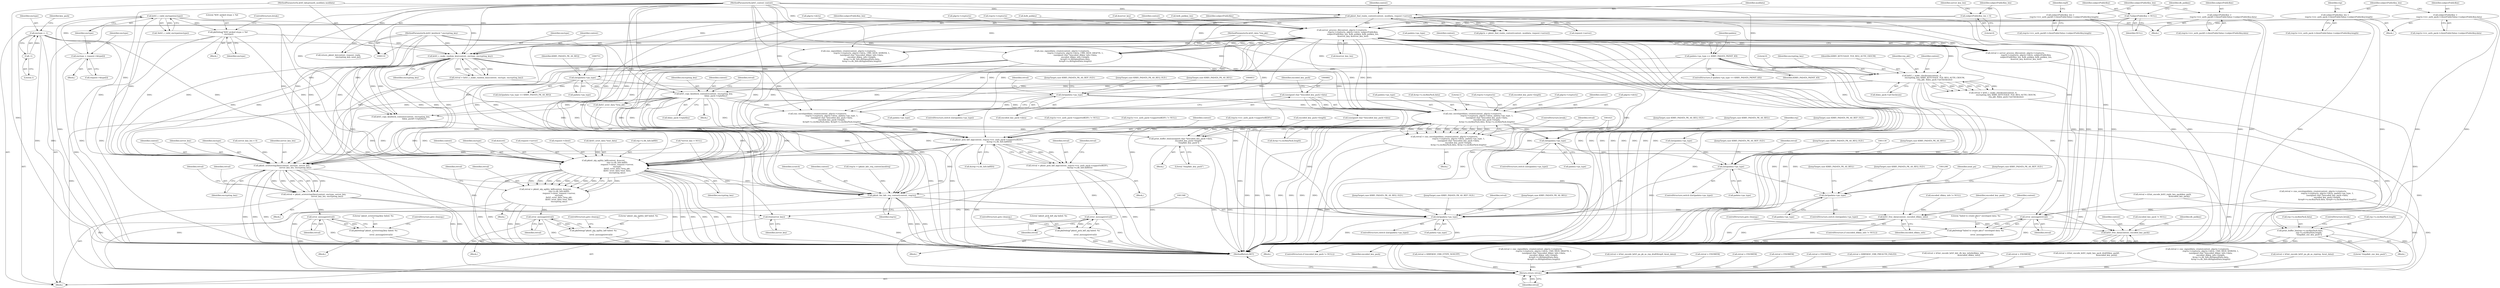 digraph "0_krb5_db64ca25d661a47b996b4e2645998b5d7f0eb52c@API" {
"1000866" [label="(Call,cms_envelopeddata_create(context, plgctx->cryptoctx,\n                                              reqctx->cryptoctx, plgctx->idctx, padata->pa_type, 1,\n                                              (unsigned char *)encoded_key_pack->data,\n                                              encoded_key_pack->length,\n                                              &rep->u.encKeyPack.data, &rep->u.encKeyPack.length))"];
"1000698" [label="(Call,krb5_c_make_random_key(context, enctype, encrypting_key))"];
"1000250" [label="(Call,pkinit_find_realm_context(context, moddata, request->server))"];
"1000111" [label="(MethodParameterIn,krb5_context context)"];
"1000120" [label="(MethodParameterIn,krb5_kdcpreauth_moddata moddata)"];
"1000489" [label="(Call,server_process_dh(context, plgctx->cryptoctx,\n                                   reqctx->cryptoctx, plgctx->idctx, subjectPublicKey,\n                                   subjectPublicKey_len, &dh_pubkey, &dh_pubkey_len,\n                                   &server_key, &server_key_len))"];
"1000441" [label="(Call,subjectPublicKey =\n            reqctx->rcv_auth_pack9->clientPublicValue->subjectPublicKey.data)"];
"1000143" [label="(Call,*subjectPublicKey = NULL)"];
"1000398" [label="(Call,subjectPublicKey =\n            reqctx->rcv_auth_pack->clientPublicValue->subjectPublicKey.data)"];
"1000155" [label="(Call,subjectPublicKey_len = 0)"];
"1000409" [label="(Call,subjectPublicKey_len =\n            reqctx->rcv_auth_pack->clientPublicValue->subjectPublicKey.length)"];
"1000452" [label="(Call,subjectPublicKey_len =\n            reqctx->rcv_auth_pack9->clientPublicValue->subjectPublicKey.length)"];
"1000185" [label="(Call,enctype = -1)"];
"1000187" [label="(Call,-1)"];
"1000312" [label="(Call,krb5_c_valid_enctype(enctype))"];
"1000303" [label="(Call,enctype = request->ktype[i])"];
"1000317" [label="(Call,pkiDebug(\"KDC picked etype = %d\n\", enctype))"];
"1000116" [label="(MethodParameterIn,krb5_keyblock * encrypting_key)"];
"1000832" [label="(Call,krb5_copy_keyblock_contents(context, encrypting_key,\n                                        &key_pack->replyKey))"];
"1000774" [label="(Call,krb5_c_make_checksum(context, 0,\n                                          encrypting_key, KRB5_KEYUSAGE_TGS_REQ_AUTH_CKSUM,\n                                          req_pkt, &key_pack->asChecksum))"];
"1000113" [label="(MethodParameterIn,krb5_data *req_pkt)"];
"1000852" [label="(Call,(int)padata->pa_type)"];
"1000752" [label="(Call,(int)padata->pa_type)"];
"1000212" [label="(Call,padata->pa_type == KRB5_PADATA_PKINIT_KX)"];
"1000881" [label="(Call,(unsigned char *)encoded_key_pack->data)"];
"1000864" [label="(Call,retval = cms_envelopeddata_create(context, plgctx->cryptoctx,\n                                              reqctx->cryptoctx, plgctx->idctx, padata->pa_type, 1,\n                                              (unsigned char *)encoded_key_pack->data,\n                                              encoded_key_pack->length,\n                                              &rep->u.encKeyPack.data, &rep->u.encKeyPack.length))"];
"1001006" [label="(Call,error_message(retval))"];
"1001004" [label="(Call,pkiDebug(\"failed to create pkcs7 enveloped data: %s\n\",\n                     error_message(retval)))"];
"1001407" [label="(Return,return retval;)"];
"1001009" [label="(Call,print_buffer_bin((unsigned char *)encoded_key_pack->data,\n                         encoded_key_pack->length,\n                         \"/tmp/kdc_key_pack\"))"];
"1001020" [label="(Call,(int)padata->pa_type)"];
"1001129" [label="(Call,(int)padata->pa_type)"];
"1001297" [label="(Call,(int)padata->pa_type)"];
"1001367" [label="(Call,(int)padata->pa_type)"];
"1001027" [label="(Call,print_buffer_bin(rep->u.encKeyPack.data,\n                             rep->u.encKeyPack.length,\n                             \"/tmp/kdc_enc_key_pack\"))"];
"1001105" [label="(Call,pkinit_pick_kdf_alg(context, reqctx->rcv_auth_pack->supportedKDFs,\n                                         &(rep->u.dh_Info.kdfID)))"];
"1001103" [label="(Call,retval = pkinit_pick_kdf_alg(context, reqctx->rcv_auth_pack->supportedKDFs,\n                                         &(rep->u.dh_Info.kdfID)))"];
"1001125" [label="(Call,error_message(retval))"];
"1001123" [label="(Call,pkiDebug(\"pkinit_pick_kdf_alg failed: %s\n\",\n                         error_message(retval)))"];
"1001214" [label="(Call,pkinit_alg_agility_kdf(context, &secret,\n                                            rep->u.dh_Info.kdfID,\n                                            request->client, request->server,\n                                            enctype,\n                                            (krb5_octet_data *)req_pkt,\n                                            (krb5_octet_data *)out_data,\n                                            encrypting_key))"];
"1001212" [label="(Call,retval = pkinit_alg_agility_kdf(context, &secret,\n                                            rep->u.dh_Info.kdfID,\n                                            request->client, request->server,\n                                            enctype,\n                                            (krb5_octet_data *)req_pkt,\n                                            (krb5_octet_data *)out_data,\n                                            encrypting_key))"];
"1001244" [label="(Call,error_message(retval))"];
"1001242" [label="(Call,pkiDebug(\"pkinit_alg_agility_kdf failed: %s\n\",\n                         error_message(retval)))"];
"1001339" [label="(Call,pkinit_fini_kdc_req_context(context, reqctx))"];
"1001352" [label="(Call,krb5_free_data(context, encoded_dhkey_info))"];
"1001359" [label="(Call,krb5_free_data(context, encoded_key_pack))"];
"1001251" [label="(Call,pkinit_octetstring2key(context, enctype, server_key,\n                                            server_key_len, encrypting_key))"];
"1001249" [label="(Call,retval = pkinit_octetstring2key(context, enctype, server_key,\n                                            server_key_len, encrypting_key))"];
"1001262" [label="(Call,error_message(retval))"];
"1001260" [label="(Call,pkiDebug(\"pkinit_octetstring2key failed: %s\n\",\n                         error_message(retval)))"];
"1001364" [label="(Call,free(server_key))"];
"1001252" [label="(Identifier,context)"];
"1001002" [label="(Identifier,retval)"];
"1000148" [label="(Identifier,dh_pubkey)"];
"1001323" [label="(Identifier,send_pa)"];
"1000316" [label="(Block,)"];
"1001259" [label="(Block,)"];
"1000185" [label="(Call,enctype = -1)"];
"1000440" [label="(Block,)"];
"1001312" [label="(JumpTarget,case KRB5_PADATA_PK_AS_REP_OLD:)"];
"1000701" [label="(Identifier,encrypting_key)"];
"1000835" [label="(Call,&key_pack->replyKey)"];
"1000834" [label="(Identifier,encrypting_key)"];
"1001303" [label="(JumpTarget,case KRB5_PADATA_PK_AS_REQ:)"];
"1001408" [label="(Identifier,retval)"];
"1001339" [label="(Call,pkinit_fini_kdc_req_context(context, reqctx))"];
"1000155" [label="(Call,subjectPublicKey_len = 0)"];
"1000465" [label="(Identifier,rep9)"];
"1000320" [label="(ControlStructure,break;)"];
"1001215" [label="(Identifier,context)"];
"1001348" [label="(ControlStructure,if (encoded_dhkey_info != NULL))"];
"1000328" [label="(Call,retval = KRB5KDC_ERR_ETYPE_NOSUPP)"];
"1000422" [label="(Identifier,rep)"];
"1000397" [label="(Block,)"];
"1000779" [label="(Identifier,req_pkt)"];
"1000905" [label="(ControlStructure,break;)"];
"1001026" [label="(JumpTarget,case KRB5_PADATA_PK_AS_REQ:)"];
"1000497" [label="(Call,plgctx->idctx)"];
"1001231" [label="(Identifier,enctype)"];
"1001344" [label="(Identifier,scratch)"];
"1000317" [label="(Call,pkiDebug(\"KDC picked etype = %d\n\", enctype))"];
"1000219" [label="(Call,return_pkinit_kx(context, request, reply,\n                                encrypting_key, send_pa))"];
"1000877" [label="(Call,padata->pa_type)"];
"1001238" [label="(Identifier,encrypting_key)"];
"1000186" [label="(Identifier,enctype)"];
"1000646" [label="(Call,retval = cms_signeddata_create(context, plgctx->cryptoctx,\n                                           reqctx->cryptoctx, plgctx->idctx, CMS_SIGN_DRAFT9, 1,\n                                           (unsigned char *)encoded_dhkey_info->data,\n                                           encoded_dhkey_info->length,\n                                           &rep9->u.dhSignedData.data,\n                                           &rep9->u.dhSignedData.length))"];
"1000410" [label="(Identifier,subjectPublicKey_len)"];
"1001067" [label="(Identifier,rep)"];
"1000305" [label="(Call,request->ktype[i])"];
"1001246" [label="(ControlStructure,goto cleanup;)"];
"1001216" [label="(Call,&secret)"];
"1000248" [label="(Call,plgctx = pkinit_find_realm_context(context, moddata, request->server))"];
"1001145" [label="(Call,retval = k5int_encode_krb5_pa_pk_as_rep_draft9(rep9, &out_data))"];
"1001243" [label="(Literal,\"pkinit_alg_agility_kdf failed: %s\n\")"];
"1001007" [label="(Identifier,retval)"];
"1001127" [label="(ControlStructure,goto cleanup;)"];
"1000883" [label="(Call,encoded_key_pack->data)"];
"1001254" [label="(Identifier,server_key)"];
"1000852" [label="(Call,(int)padata->pa_type)"];
"1001355" [label="(ControlStructure,if (encoded_key_pack != NULL))"];
"1000191" [label="(Identifier,key_pack)"];
"1001044" [label="(JumpTarget,case KRB5_PADATA_PK_AS_REP_OLD:)"];
"1001363" [label="(Identifier,dh_pubkey)"];
"1001042" [label="(Literal,\"/tmp/kdc_enc_key_pack\")"];
"1000157" [label="(Literal,0)"];
"1000251" [label="(Identifier,context)"];
"1001103" [label="(Call,retval = pkinit_pick_kdf_alg(context, reqctx->rcv_auth_pack->supportedKDFs,\n                                         &(rep->u.dh_Info.kdfID)))"];
"1001385" [label="(JumpTarget,case KRB5_PADATA_PK_AS_REQ_OLD:)"];
"1000865" [label="(Identifier,retval)"];
"1000368" [label="(Call,retval = ENOMEM)"];
"1001080" [label="(Call,reqctx->rcv_auth_pack->supportedKDFs != NULL)"];
"1001384" [label="(JumpTarget,case KRB5_PADATA_PK_AS_REP_OLD:)"];
"1000751" [label="(Call,(int)padata->pa_type == KRB5_PADATA_PK_AS_REQ)"];
"1001028" [label="(Call,rep->u.encKeyPack.data)"];
"1000501" [label="(Identifier,subjectPublicKey_len)"];
"1000832" [label="(Call,krb5_copy_keyblock_contents(context, encrypting_key,\n                                        &key_pack->replyKey))"];
"1000253" [label="(Call,request->server)"];
"1000441" [label="(Call,subjectPublicKey =\n            reqctx->rcv_auth_pack9->clientPublicValue->subjectPublicKey.data)"];
"1000920" [label="(Call,retval = ENOMEM)"];
"1001263" [label="(Identifier,retval)"];
"1000491" [label="(Call,plgctx->cryptoctx)"];
"1000211" [label="(ControlStructure,if (padata->pa_type == KRB5_PADATA_PKINIT_KX))"];
"1000113" [label="(MethodParameterIn,krb5_data *req_pkt)"];
"1000120" [label="(MethodParameterIn,krb5_kdcpreauth_moddata moddata)"];
"1001020" [label="(Call,(int)padata->pa_type)"];
"1001407" [label="(Return,return retval;)"];
"1001251" [label="(Call,pkinit_octetstring2key(context, enctype, server_key,\n                                            server_key_len, encrypting_key))"];
"1000768" [label="(Call,retval = ENOMEM)"];
"1001352" [label="(Call,krb5_free_data(context, encoded_dhkey_info))"];
"1001015" [label="(Call,encoded_key_pack->length)"];
"1001143" [label="(JumpTarget,case KRB5_PADATA_PK_AS_REP_OLD:)"];
"1000775" [label="(Identifier,context)"];
"1001340" [label="(Identifier,context)"];
"1001359" [label="(Call,krb5_free_data(context, encoded_key_pack))"];
"1000906" [label="(JumpTarget,case KRB5_PADATA_PK_AS_REP_OLD:)"];
"1000699" [label="(Identifier,context)"];
"1000187" [label="(Call,-1)"];
"1001104" [label="(Identifier,retval)"];
"1000754" [label="(Call,padata->pa_type)"];
"1001364" [label="(Call,free(server_key))"];
"1001299" [label="(Call,padata->pa_type)"];
"1000267" [label="(Call,reqctx = (pkinit_kdc_req_context)modreq)"];
"1000348" [label="(Call,retval = ENOMEM)"];
"1001018" [label="(Literal,\"/tmp/kdc_key_pack\")"];
"1001153" [label="(Identifier,retval)"];
"1001261" [label="(Literal,\"pkinit_octetstring2key failed: %s\n\")"];
"1000776" [label="(Literal,0)"];
"1001022" [label="(Call,padata->pa_type)"];
"1001262" [label="(Call,error_message(retval))"];
"1000494" [label="(Call,reqctx->cryptoctx)"];
"1000250" [label="(Call,pkinit_find_realm_context(context, moddata, request->server))"];
"1000854" [label="(Call,padata->pa_type)"];
"1000160" [label="(Identifier,server_key_len)"];
"1000889" [label="(Call,&rep->u.encKeyPack.data)"];
"1000700" [label="(Identifier,enctype)"];
"1001122" [label="(Block,)"];
"1001124" [label="(Literal,\"pkinit_pick_kdf_alg failed: %s\n\")"];
"1001228" [label="(Call,request->server)"];
"1000881" [label="(Call,(unsigned char *)encoded_key_pack->data)"];
"1000880" [label="(Literal,1)"];
"1000696" [label="(Call,retval = krb5_c_make_random_key(context, enctype, encrypting_key))"];
"1001264" [label="(ControlStructure,goto cleanup;)"];
"1000871" [label="(Call,reqctx->cryptoctx)"];
"1000400" [label="(Call,reqctx->rcv_auth_pack->clientPublicValue->subjectPublicKey.data)"];
"1000774" [label="(Call,krb5_c_make_checksum(context, 0,\n                                          encrypting_key, KRB5_KEYUSAGE_TGS_REQ_AUTH_CKSUM,\n                                          req_pkt, &key_pack->asChecksum))"];
"1000780" [label="(Call,&key_pack->asChecksum)"];
"1000886" [label="(Call,encoded_key_pack->length)"];
"1001341" [label="(Identifier,reqctx)"];
"1000502" [label="(Call,&dh_pubkey)"];
"1000188" [label="(Literal,1)"];
"1000961" [label="(Call,cms_envelopeddata_create(context, plgctx->cryptoctx,\n                                              reqctx->cryptoctx, plgctx->idctx, padata->pa_type, 1,\n                                              (unsigned char *)encoded_key_pack->data,\n                                              encoded_key_pack->length,\n                                              &rep9->u.encKeyPack.data, &rep9->u.encKeyPack.length))"];
"1001043" [label="(ControlStructure,break;)"];
"1000857" [label="(Block,)"];
"1000693" [label="(Block,)"];
"1000379" [label="(Call,retval = KRB5KDC_ERR_PREAUTH_FAILED)"];
"1001248" [label="(Block,)"];
"1001010" [label="(Call,(unsigned char *)encoded_key_pack->data)"];
"1000907" [label="(JumpTarget,case KRB5_PADATA_PK_AS_REQ_OLD:)"];
"1001296" [label="(ControlStructure,switch ((int)padata->pa_type))"];
"1000443" [label="(Call,reqctx->rcv_auth_pack9->clientPublicValue->subjectPublicKey.data)"];
"1001008" [label="(ControlStructure,goto cleanup;)"];
"1001128" [label="(ControlStructure,switch ((int)padata->pa_type))"];
"1001019" [label="(ControlStructure,switch ((int)padata->pa_type))"];
"1000122" [label="(Block,)"];
"1000506" [label="(Call,&server_key)"];
"1000508" [label="(Call,&server_key_len)"];
"1001027" [label="(Call,print_buffer_bin(rep->u.encKeyPack.data,\n                             rep->u.encKeyPack.length,\n                             \"/tmp/kdc_enc_key_pack\"))"];
"1001095" [label="(Call,reqctx->rcv_auth_pack->supportedKDFs != NULL)"];
"1001253" [label="(Identifier,enctype)"];
"1001102" [label="(Block,)"];
"1001256" [label="(Identifier,encrypting_key)"];
"1001126" [label="(Identifier,retval)"];
"1001225" [label="(Call,request->client)"];
"1000159" [label="(Call,server_key_len = 0)"];
"1001135" [label="(JumpTarget,case KRB5_PADATA_PK_AS_REQ:)"];
"1000252" [label="(Identifier,moddata)"];
"1000145" [label="(Identifier,NULL)"];
"1000868" [label="(Call,plgctx->cryptoctx)"];
"1000411" [label="(Call,reqctx->rcv_auth_pack->clientPublicValue->subjectPublicKey.length)"];
"1000454" [label="(Call,reqctx->rcv_auth_pack9->clientPublicValue->subjectPublicKey.length)"];
"1000563" [label="(Call,retval = k5int_encode_krb5_kdc_dh_key_info(&dhkey_info,\n                                                   &encoded_dhkey_info))"];
"1001123" [label="(Call,pkiDebug(\"pkinit_pick_kdf_alg failed: %s\n\",\n                         error_message(retval)))"];
"1001277" [label="(Call,retval = ENOMEM)"];
"1001212" [label="(Call,retval = pkinit_alg_agility_kdf(context, &secret,\n                                            rep->u.dh_Info.kdfID,\n                                            request->client, request->server,\n                                            enctype,\n                                            (krb5_octet_data *)req_pkt,\n                                            (krb5_octet_data *)out_data,\n                                            encrypting_key))"];
"1001354" [label="(Identifier,encoded_dhkey_info)"];
"1001245" [label="(Identifier,retval)"];
"1001366" [label="(ControlStructure,switch ((int)padata->pa_type))"];
"1001250" [label="(Identifier,retval)"];
"1001106" [label="(Identifier,context)"];
"1000116" [label="(MethodParameterIn,krb5_keyblock * encrypting_key)"];
"1000864" [label="(Call,retval = cms_envelopeddata_create(context, plgctx->cryptoctx,\n                                              reqctx->cryptoctx, plgctx->idctx, padata->pa_type, 1,\n                                              (unsigned char *)encoded_key_pack->data,\n                                              encoded_key_pack->length,\n                                              &rep->u.encKeyPack.data, &rep->u.encKeyPack.length))"];
"1001112" [label="(Call,&(rep->u.dh_Info.kdfID))"];
"1000752" [label="(Call,(int)padata->pa_type)"];
"1001260" [label="(Call,pkiDebug(\"pkinit_octetstring2key failed: %s\n\",\n                         error_message(retval)))"];
"1000777" [label="(Identifier,encrypting_key)"];
"1001201" [label="(Block,)"];
"1001235" [label="(Call,(krb5_octet_data *)out_data)"];
"1000319" [label="(Identifier,enctype)"];
"1001006" [label="(Call,error_message(retval))"];
"1001311" [label="(JumpTarget,case KRB5_PADATA_PK_AS_REQ_OLD:)"];
"1001241" [label="(Block,)"];
"1001025" [label="(Block,)"];
"1001365" [label="(Identifier,server_key)"];
"1001404" [label="(Identifier,retval)"];
"1001249" [label="(Call,retval = pkinit_octetstring2key(context, enctype, server_key,\n                                            server_key_len, encrypting_key))"];
"1000490" [label="(Identifier,context)"];
"1000833" [label="(Identifier,context)"];
"1001242" [label="(Call,pkiDebug(\"pkinit_alg_agility_kdf failed: %s\n\",\n                         error_message(retval)))"];
"1001131" [label="(Call,padata->pa_type)"];
"1000312" [label="(Call,krb5_c_valid_enctype(enctype))"];
"1000220" [label="(Identifier,context)"];
"1001003" [label="(Block,)"];
"1000399" [label="(Identifier,subjectPublicKey)"];
"1001005" [label="(Literal,\"failed to create pkcs7 enveloped data: %s\n\")"];
"1000942" [label="(Call,retval = k5int_encode_krb5_reply_key_pack_draft9(key_pack9,\n                                                                 &encoded_key_pack))"];
"1001004" [label="(Call,pkiDebug(\"failed to create pkcs7 enveloped data: %s\n\",\n                     error_message(retval)))"];
"1000866" [label="(Call,cms_envelopeddata_create(context, plgctx->cryptoctx,\n                                              reqctx->cryptoctx, plgctx->idctx, padata->pa_type, 1,\n                                              (unsigned char *)encoded_key_pack->data,\n                                              encoded_key_pack->length,\n                                              &rep->u.encKeyPack.data, &rep->u.encKeyPack.length))"];
"1001045" [label="(JumpTarget,case KRB5_PADATA_PK_AS_REQ_OLD:)"];
"1000587" [label="(Call,(int)padata->pa_type)"];
"1000698" [label="(Call,krb5_c_make_random_key(context, enctype, encrypting_key))"];
"1001214" [label="(Call,pkinit_alg_agility_kdf(context, &secret,\n                                            rep->u.dh_Info.kdfID,\n                                            request->client, request->server,\n                                            enctype,\n                                            (krb5_octet_data *)req_pkt,\n                                            (krb5_octet_data *)out_data,\n                                            encrypting_key))"];
"1000772" [label="(Call,retval = krb5_c_make_checksum(context, 0,\n                                          encrypting_key, KRB5_KEYUSAGE_TGS_REQ_AUTH_CKSUM,\n                                          req_pkt, &key_pack->asChecksum))"];
"1000318" [label="(Literal,\"KDC picked etype = %d\n\")"];
"1000229" [label="(Identifier,padata)"];
"1001009" [label="(Call,print_buffer_bin((unsigned char *)encoded_key_pack->data,\n                         encoded_key_pack->length,\n                         \"/tmp/kdc_key_pack\"))"];
"1000489" [label="(Call,server_process_dh(context, plgctx->cryptoctx,\n                                   reqctx->cryptoctx, plgctx->idctx, subjectPublicKey,\n                                   subjectPublicKey_len, &dh_pubkey, &dh_pubkey_len,\n                                   &server_key, &server_key_len))"];
"1001125" [label="(Call,error_message(retval))"];
"1000867" [label="(Identifier,context)"];
"1001232" [label="(Call,(krb5_octet_data *)req_pkt)"];
"1000504" [label="(Call,&dh_pubkey_len)"];
"1001105" [label="(Call,pkinit_pick_kdf_alg(context, reqctx->rcv_auth_pack->supportedKDFs,\n                                         &(rep->u.dh_Info.kdfID)))"];
"1000302" [label="(Block,)"];
"1000216" [label="(Identifier,KRB5_PADATA_PKINIT_KX)"];
"1001213" [label="(Identifier,retval)"];
"1001258" [label="(Identifier,retval)"];
"1000409" [label="(Call,subjectPublicKey_len =\n            reqctx->rcv_auth_pack->clientPublicValue->subjectPublicKey.length)"];
"1000874" [label="(Call,plgctx->idctx)"];
"1000398" [label="(Call,subjectPublicKey =\n            reqctx->rcv_auth_pack->clientPublicValue->subjectPublicKey.data)"];
"1000453" [label="(Identifier,subjectPublicKey_len)"];
"1000311" [label="(Call,!krb5_c_valid_enctype(enctype))"];
"1000858" [label="(JumpTarget,case KRB5_PADATA_PK_AS_REQ:)"];
"1000778" [label="(Identifier,KRB5_KEYUSAGE_TGS_REQ_AUTH_CKSUM)"];
"1001244" [label="(Call,error_message(retval))"];
"1000757" [label="(Identifier,KRB5_PADATA_PK_AS_REQ)"];
"1001360" [label="(Identifier,context)"];
"1001367" [label="(Call,(int)padata->pa_type)"];
"1001035" [label="(Call,rep->u.encKeyPack.length)"];
"1001373" [label="(JumpTarget,case KRB5_PADATA_PK_AS_REQ:)"];
"1001121" [label="(Identifier,retval)"];
"1000213" [label="(Call,padata->pa_type)"];
"1000313" [label="(Identifier,enctype)"];
"1000851" [label="(ControlStructure,switch ((int)padata->pa_type))"];
"1001357" [label="(Identifier,encoded_key_pack)"];
"1000151" [label="(Call,*server_key = NULL)"];
"1000594" [label="(Call,retval = cms_signeddata_create(context, plgctx->cryptoctx,\n                                           reqctx->cryptoctx, plgctx->idctx, CMS_SIGN_SERVER, 1,\n                                           (unsigned char *)encoded_dhkey_info->data,\n                                           encoded_dhkey_info->length,\n                                           &rep->u.dh_Info.dhSignedData.data,\n                                           &rep->u.dh_Info.dhSignedData.length))"];
"1000442" [label="(Identifier,subjectPublicKey)"];
"1001356" [label="(Call,encoded_key_pack != NULL)"];
"1000144" [label="(Identifier,subjectPublicKey)"];
"1000143" [label="(Call,*subjectPublicKey = NULL)"];
"1000596" [label="(Call,cms_signeddata_create(context, plgctx->cryptoctx,\n                                           reqctx->cryptoctx, plgctx->idctx, CMS_SIGN_SERVER, 1,\n                                           (unsigned char *)encoded_dhkey_info->data,\n                                           encoded_dhkey_info->length,\n                                           &rep->u.dh_Info.dhSignedData.data,\n                                           &rep->u.dh_Info.dhSignedData.length))"];
"1001129" [label="(Call,(int)padata->pa_type)"];
"1000839" [label="(Call,retval = k5int_encode_krb5_reply_key_pack(key_pack,\n                                                      &encoded_key_pack))"];
"1001218" [label="(Call,rep->u.dh_Info.kdfID)"];
"1000212" [label="(Call,padata->pa_type == KRB5_PADATA_PKINIT_KX)"];
"1000487" [label="(Call,retval = server_process_dh(context, plgctx->cryptoctx,\n                                   reqctx->cryptoctx, plgctx->idctx, subjectPublicKey,\n                                   subjectPublicKey_len, &dh_pubkey, &dh_pubkey_len,\n                                   &server_key, &server_key_len))"];
"1000935" [label="(Call,krb5_copy_keyblock_contents(context, encrypting_key,\n                                            &key_pack9->replyKey))"];
"1000648" [label="(Call,cms_signeddata_create(context, plgctx->cryptoctx,\n                                           reqctx->cryptoctx, plgctx->idctx, CMS_SIGN_DRAFT9, 1,\n                                           (unsigned char *)encoded_dhkey_info->data,\n                                           encoded_dhkey_info->length,\n                                           &rep9->u.dhSignedData.data,\n                                           &rep9->u.dhSignedData.length))"];
"1000840" [label="(Identifier,retval)"];
"1001369" [label="(Call,padata->pa_type)"];
"1000887" [label="(Identifier,encoded_key_pack)"];
"1000156" [label="(Identifier,subjectPublicKey_len)"];
"1001353" [label="(Identifier,context)"];
"1000303" [label="(Call,enctype = request->ktype[i])"];
"1000304" [label="(Identifier,enctype)"];
"1000500" [label="(Identifier,subjectPublicKey)"];
"1001136" [label="(Call,retval = k5int_encode_krb5_pa_pk_as_rep(rep, &out_data))"];
"1001144" [label="(JumpTarget,case KRB5_PADATA_PK_AS_REQ_OLD:)"];
"1001240" [label="(Identifier,retval)"];
"1001349" [label="(Call,encoded_dhkey_info != NULL)"];
"1001361" [label="(Identifier,encoded_key_pack)"];
"1000759" [label="(Block,)"];
"1001297" [label="(Call,(int)padata->pa_type)"];
"1000959" [label="(Call,retval = cms_envelopeddata_create(context, plgctx->cryptoctx,\n                                              reqctx->cryptoctx, plgctx->idctx, padata->pa_type, 1,\n                                              (unsigned char *)encoded_key_pack->data,\n                                              encoded_key_pack->length,\n                                              &rep9->u.encKeyPack.data, &rep9->u.encKeyPack.length))"];
"1001255" [label="(Identifier,server_key_len)"];
"1000897" [label="(Call,&rep->u.encKeyPack.length)"];
"1000111" [label="(MethodParameterIn,krb5_context context)"];
"1001107" [label="(Call,reqctx->rcv_auth_pack->supportedKDFs)"];
"1000452" [label="(Call,subjectPublicKey_len =\n            reqctx->rcv_auth_pack9->clientPublicValue->subjectPublicKey.length)"];
"1001409" [label="(MethodReturn,RET)"];
"1000866" -> "1000864"  [label="AST: "];
"1000866" -> "1000897"  [label="CFG: "];
"1000867" -> "1000866"  [label="AST: "];
"1000868" -> "1000866"  [label="AST: "];
"1000871" -> "1000866"  [label="AST: "];
"1000874" -> "1000866"  [label="AST: "];
"1000877" -> "1000866"  [label="AST: "];
"1000880" -> "1000866"  [label="AST: "];
"1000881" -> "1000866"  [label="AST: "];
"1000886" -> "1000866"  [label="AST: "];
"1000889" -> "1000866"  [label="AST: "];
"1000897" -> "1000866"  [label="AST: "];
"1000864" -> "1000866"  [label="CFG: "];
"1000866" -> "1001409"  [label="DDG: "];
"1000866" -> "1001409"  [label="DDG: "];
"1000866" -> "1001409"  [label="DDG: "];
"1000866" -> "1001409"  [label="DDG: "];
"1000866" -> "1001409"  [label="DDG: "];
"1000866" -> "1001409"  [label="DDG: "];
"1000866" -> "1001409"  [label="DDG: "];
"1000866" -> "1000864"  [label="DDG: "];
"1000866" -> "1000864"  [label="DDG: "];
"1000866" -> "1000864"  [label="DDG: "];
"1000866" -> "1000864"  [label="DDG: "];
"1000866" -> "1000864"  [label="DDG: "];
"1000866" -> "1000864"  [label="DDG: "];
"1000866" -> "1000864"  [label="DDG: "];
"1000866" -> "1000864"  [label="DDG: "];
"1000866" -> "1000864"  [label="DDG: "];
"1000866" -> "1000864"  [label="DDG: "];
"1000698" -> "1000866"  [label="DDG: "];
"1000832" -> "1000866"  [label="DDG: "];
"1000111" -> "1000866"  [label="DDG: "];
"1000489" -> "1000866"  [label="DDG: "];
"1000489" -> "1000866"  [label="DDG: "];
"1000489" -> "1000866"  [label="DDG: "];
"1000852" -> "1000866"  [label="DDG: "];
"1000881" -> "1000866"  [label="DDG: "];
"1000866" -> "1001009"  [label="DDG: "];
"1000866" -> "1001020"  [label="DDG: "];
"1000866" -> "1001027"  [label="DDG: "];
"1000866" -> "1001027"  [label="DDG: "];
"1000866" -> "1001105"  [label="DDG: "];
"1000866" -> "1001214"  [label="DDG: "];
"1000866" -> "1001251"  [label="DDG: "];
"1000866" -> "1001339"  [label="DDG: "];
"1000866" -> "1001367"  [label="DDG: "];
"1000698" -> "1000696"  [label="AST: "];
"1000698" -> "1000701"  [label="CFG: "];
"1000699" -> "1000698"  [label="AST: "];
"1000700" -> "1000698"  [label="AST: "];
"1000701" -> "1000698"  [label="AST: "];
"1000696" -> "1000698"  [label="CFG: "];
"1000698" -> "1001409"  [label="DDG: "];
"1000698" -> "1001409"  [label="DDG: "];
"1000698" -> "1000696"  [label="DDG: "];
"1000698" -> "1000696"  [label="DDG: "];
"1000698" -> "1000696"  [label="DDG: "];
"1000250" -> "1000698"  [label="DDG: "];
"1000489" -> "1000698"  [label="DDG: "];
"1000111" -> "1000698"  [label="DDG: "];
"1000185" -> "1000698"  [label="DDG: "];
"1000312" -> "1000698"  [label="DDG: "];
"1000317" -> "1000698"  [label="DDG: "];
"1000116" -> "1000698"  [label="DDG: "];
"1000698" -> "1000774"  [label="DDG: "];
"1000698" -> "1000774"  [label="DDG: "];
"1000698" -> "1000935"  [label="DDG: "];
"1000698" -> "1000935"  [label="DDG: "];
"1000698" -> "1000961"  [label="DDG: "];
"1000698" -> "1001105"  [label="DDG: "];
"1000698" -> "1001214"  [label="DDG: "];
"1000698" -> "1001214"  [label="DDG: "];
"1000698" -> "1001214"  [label="DDG: "];
"1000698" -> "1001251"  [label="DDG: "];
"1000698" -> "1001251"  [label="DDG: "];
"1000698" -> "1001251"  [label="DDG: "];
"1000698" -> "1001339"  [label="DDG: "];
"1000250" -> "1000248"  [label="AST: "];
"1000250" -> "1000253"  [label="CFG: "];
"1000251" -> "1000250"  [label="AST: "];
"1000252" -> "1000250"  [label="AST: "];
"1000253" -> "1000250"  [label="AST: "];
"1000248" -> "1000250"  [label="CFG: "];
"1000250" -> "1001409"  [label="DDG: "];
"1000250" -> "1001409"  [label="DDG: "];
"1000250" -> "1001409"  [label="DDG: "];
"1000250" -> "1000248"  [label="DDG: "];
"1000250" -> "1000248"  [label="DDG: "];
"1000250" -> "1000248"  [label="DDG: "];
"1000111" -> "1000250"  [label="DDG: "];
"1000120" -> "1000250"  [label="DDG: "];
"1000250" -> "1000489"  [label="DDG: "];
"1000250" -> "1000596"  [label="DDG: "];
"1000250" -> "1000648"  [label="DDG: "];
"1000250" -> "1001105"  [label="DDG: "];
"1000250" -> "1001214"  [label="DDG: "];
"1000250" -> "1001214"  [label="DDG: "];
"1000250" -> "1001251"  [label="DDG: "];
"1000250" -> "1001339"  [label="DDG: "];
"1000111" -> "1000110"  [label="AST: "];
"1000111" -> "1001409"  [label="DDG: "];
"1000111" -> "1000219"  [label="DDG: "];
"1000111" -> "1000489"  [label="DDG: "];
"1000111" -> "1000596"  [label="DDG: "];
"1000111" -> "1000648"  [label="DDG: "];
"1000111" -> "1000774"  [label="DDG: "];
"1000111" -> "1000832"  [label="DDG: "];
"1000111" -> "1000935"  [label="DDG: "];
"1000111" -> "1000961"  [label="DDG: "];
"1000111" -> "1001105"  [label="DDG: "];
"1000111" -> "1001214"  [label="DDG: "];
"1000111" -> "1001251"  [label="DDG: "];
"1000111" -> "1001339"  [label="DDG: "];
"1000111" -> "1001352"  [label="DDG: "];
"1000111" -> "1001359"  [label="DDG: "];
"1000120" -> "1000110"  [label="AST: "];
"1000120" -> "1001409"  [label="DDG: "];
"1000489" -> "1000487"  [label="AST: "];
"1000489" -> "1000508"  [label="CFG: "];
"1000490" -> "1000489"  [label="AST: "];
"1000491" -> "1000489"  [label="AST: "];
"1000494" -> "1000489"  [label="AST: "];
"1000497" -> "1000489"  [label="AST: "];
"1000500" -> "1000489"  [label="AST: "];
"1000501" -> "1000489"  [label="AST: "];
"1000502" -> "1000489"  [label="AST: "];
"1000504" -> "1000489"  [label="AST: "];
"1000506" -> "1000489"  [label="AST: "];
"1000508" -> "1000489"  [label="AST: "];
"1000487" -> "1000489"  [label="CFG: "];
"1000489" -> "1001409"  [label="DDG: "];
"1000489" -> "1001409"  [label="DDG: "];
"1000489" -> "1001409"  [label="DDG: "];
"1000489" -> "1001409"  [label="DDG: "];
"1000489" -> "1001409"  [label="DDG: "];
"1000489" -> "1001409"  [label="DDG: "];
"1000489" -> "1001409"  [label="DDG: "];
"1000489" -> "1001409"  [label="DDG: "];
"1000489" -> "1001409"  [label="DDG: "];
"1000489" -> "1000487"  [label="DDG: "];
"1000489" -> "1000487"  [label="DDG: "];
"1000489" -> "1000487"  [label="DDG: "];
"1000489" -> "1000487"  [label="DDG: "];
"1000489" -> "1000487"  [label="DDG: "];
"1000489" -> "1000487"  [label="DDG: "];
"1000489" -> "1000487"  [label="DDG: "];
"1000489" -> "1000487"  [label="DDG: "];
"1000489" -> "1000487"  [label="DDG: "];
"1000489" -> "1000487"  [label="DDG: "];
"1000441" -> "1000489"  [label="DDG: "];
"1000143" -> "1000489"  [label="DDG: "];
"1000398" -> "1000489"  [label="DDG: "];
"1000155" -> "1000489"  [label="DDG: "];
"1000409" -> "1000489"  [label="DDG: "];
"1000452" -> "1000489"  [label="DDG: "];
"1000489" -> "1000596"  [label="DDG: "];
"1000489" -> "1000596"  [label="DDG: "];
"1000489" -> "1000596"  [label="DDG: "];
"1000489" -> "1000596"  [label="DDG: "];
"1000489" -> "1000648"  [label="DDG: "];
"1000489" -> "1000648"  [label="DDG: "];
"1000489" -> "1000648"  [label="DDG: "];
"1000489" -> "1000648"  [label="DDG: "];
"1000489" -> "1000961"  [label="DDG: "];
"1000489" -> "1000961"  [label="DDG: "];
"1000489" -> "1000961"  [label="DDG: "];
"1000489" -> "1001105"  [label="DDG: "];
"1000489" -> "1001214"  [label="DDG: "];
"1000489" -> "1001251"  [label="DDG: "];
"1000489" -> "1001339"  [label="DDG: "];
"1000441" -> "1000440"  [label="AST: "];
"1000441" -> "1000443"  [label="CFG: "];
"1000442" -> "1000441"  [label="AST: "];
"1000443" -> "1000441"  [label="AST: "];
"1000453" -> "1000441"  [label="CFG: "];
"1000441" -> "1001409"  [label="DDG: "];
"1000441" -> "1001409"  [label="DDG: "];
"1000143" -> "1000122"  [label="AST: "];
"1000143" -> "1000145"  [label="CFG: "];
"1000144" -> "1000143"  [label="AST: "];
"1000145" -> "1000143"  [label="AST: "];
"1000148" -> "1000143"  [label="CFG: "];
"1000143" -> "1001409"  [label="DDG: "];
"1000398" -> "1000397"  [label="AST: "];
"1000398" -> "1000400"  [label="CFG: "];
"1000399" -> "1000398"  [label="AST: "];
"1000400" -> "1000398"  [label="AST: "];
"1000410" -> "1000398"  [label="CFG: "];
"1000398" -> "1001409"  [label="DDG: "];
"1000398" -> "1001409"  [label="DDG: "];
"1000155" -> "1000122"  [label="AST: "];
"1000155" -> "1000157"  [label="CFG: "];
"1000156" -> "1000155"  [label="AST: "];
"1000157" -> "1000155"  [label="AST: "];
"1000160" -> "1000155"  [label="CFG: "];
"1000155" -> "1001409"  [label="DDG: "];
"1000409" -> "1000397"  [label="AST: "];
"1000409" -> "1000411"  [label="CFG: "];
"1000410" -> "1000409"  [label="AST: "];
"1000411" -> "1000409"  [label="AST: "];
"1000422" -> "1000409"  [label="CFG: "];
"1000409" -> "1001409"  [label="DDG: "];
"1000409" -> "1001409"  [label="DDG: "];
"1000452" -> "1000440"  [label="AST: "];
"1000452" -> "1000454"  [label="CFG: "];
"1000453" -> "1000452"  [label="AST: "];
"1000454" -> "1000452"  [label="AST: "];
"1000465" -> "1000452"  [label="CFG: "];
"1000452" -> "1001409"  [label="DDG: "];
"1000452" -> "1001409"  [label="DDG: "];
"1000185" -> "1000122"  [label="AST: "];
"1000185" -> "1000187"  [label="CFG: "];
"1000186" -> "1000185"  [label="AST: "];
"1000187" -> "1000185"  [label="AST: "];
"1000191" -> "1000185"  [label="CFG: "];
"1000185" -> "1001409"  [label="DDG: "];
"1000185" -> "1001409"  [label="DDG: "];
"1000187" -> "1000185"  [label="DDG: "];
"1000185" -> "1001214"  [label="DDG: "];
"1000185" -> "1001251"  [label="DDG: "];
"1000187" -> "1000188"  [label="CFG: "];
"1000188" -> "1000187"  [label="AST: "];
"1000312" -> "1000311"  [label="AST: "];
"1000312" -> "1000313"  [label="CFG: "];
"1000313" -> "1000312"  [label="AST: "];
"1000311" -> "1000312"  [label="CFG: "];
"1000312" -> "1001409"  [label="DDG: "];
"1000312" -> "1000311"  [label="DDG: "];
"1000303" -> "1000312"  [label="DDG: "];
"1000312" -> "1000317"  [label="DDG: "];
"1000312" -> "1001214"  [label="DDG: "];
"1000312" -> "1001251"  [label="DDG: "];
"1000303" -> "1000302"  [label="AST: "];
"1000303" -> "1000305"  [label="CFG: "];
"1000304" -> "1000303"  [label="AST: "];
"1000305" -> "1000303"  [label="AST: "];
"1000313" -> "1000303"  [label="CFG: "];
"1000303" -> "1001409"  [label="DDG: "];
"1000317" -> "1000316"  [label="AST: "];
"1000317" -> "1000319"  [label="CFG: "];
"1000318" -> "1000317"  [label="AST: "];
"1000319" -> "1000317"  [label="AST: "];
"1000320" -> "1000317"  [label="CFG: "];
"1000317" -> "1001409"  [label="DDG: "];
"1000317" -> "1001409"  [label="DDG: "];
"1000317" -> "1001214"  [label="DDG: "];
"1000317" -> "1001251"  [label="DDG: "];
"1000116" -> "1000110"  [label="AST: "];
"1000116" -> "1001409"  [label="DDG: "];
"1000116" -> "1000219"  [label="DDG: "];
"1000116" -> "1000774"  [label="DDG: "];
"1000116" -> "1000832"  [label="DDG: "];
"1000116" -> "1000935"  [label="DDG: "];
"1000116" -> "1001214"  [label="DDG: "];
"1000116" -> "1001251"  [label="DDG: "];
"1000832" -> "1000759"  [label="AST: "];
"1000832" -> "1000835"  [label="CFG: "];
"1000833" -> "1000832"  [label="AST: "];
"1000834" -> "1000832"  [label="AST: "];
"1000835" -> "1000832"  [label="AST: "];
"1000840" -> "1000832"  [label="CFG: "];
"1000832" -> "1001409"  [label="DDG: "];
"1000832" -> "1001409"  [label="DDG: "];
"1000832" -> "1001409"  [label="DDG: "];
"1000774" -> "1000832"  [label="DDG: "];
"1000774" -> "1000832"  [label="DDG: "];
"1000832" -> "1000935"  [label="DDG: "];
"1000832" -> "1000935"  [label="DDG: "];
"1000832" -> "1000961"  [label="DDG: "];
"1000832" -> "1001105"  [label="DDG: "];
"1000832" -> "1001214"  [label="DDG: "];
"1000832" -> "1001214"  [label="DDG: "];
"1000832" -> "1001251"  [label="DDG: "];
"1000832" -> "1001251"  [label="DDG: "];
"1000832" -> "1001339"  [label="DDG: "];
"1000774" -> "1000772"  [label="AST: "];
"1000774" -> "1000780"  [label="CFG: "];
"1000775" -> "1000774"  [label="AST: "];
"1000776" -> "1000774"  [label="AST: "];
"1000777" -> "1000774"  [label="AST: "];
"1000778" -> "1000774"  [label="AST: "];
"1000779" -> "1000774"  [label="AST: "];
"1000780" -> "1000774"  [label="AST: "];
"1000772" -> "1000774"  [label="CFG: "];
"1000774" -> "1001409"  [label="DDG: "];
"1000774" -> "1001409"  [label="DDG: "];
"1000774" -> "1001409"  [label="DDG: "];
"1000774" -> "1001409"  [label="DDG: "];
"1000774" -> "1000772"  [label="DDG: "];
"1000774" -> "1000772"  [label="DDG: "];
"1000774" -> "1000772"  [label="DDG: "];
"1000774" -> "1000772"  [label="DDG: "];
"1000774" -> "1000772"  [label="DDG: "];
"1000774" -> "1000772"  [label="DDG: "];
"1000113" -> "1000774"  [label="DDG: "];
"1000774" -> "1001232"  [label="DDG: "];
"1000774" -> "1001339"  [label="DDG: "];
"1000113" -> "1000110"  [label="AST: "];
"1000113" -> "1001409"  [label="DDG: "];
"1000113" -> "1001232"  [label="DDG: "];
"1000852" -> "1000851"  [label="AST: "];
"1000852" -> "1000854"  [label="CFG: "];
"1000853" -> "1000852"  [label="AST: "];
"1000854" -> "1000852"  [label="AST: "];
"1000858" -> "1000852"  [label="CFG: "];
"1000906" -> "1000852"  [label="CFG: "];
"1000907" -> "1000852"  [label="CFG: "];
"1001002" -> "1000852"  [label="CFG: "];
"1000752" -> "1000852"  [label="DDG: "];
"1000852" -> "1000961"  [label="DDG: "];
"1000852" -> "1001020"  [label="DDG: "];
"1000852" -> "1001367"  [label="DDG: "];
"1000752" -> "1000751"  [label="AST: "];
"1000752" -> "1000754"  [label="CFG: "];
"1000753" -> "1000752"  [label="AST: "];
"1000754" -> "1000752"  [label="AST: "];
"1000757" -> "1000752"  [label="CFG: "];
"1000752" -> "1000751"  [label="DDG: "];
"1000212" -> "1000752"  [label="DDG: "];
"1000752" -> "1001367"  [label="DDG: "];
"1000212" -> "1000211"  [label="AST: "];
"1000212" -> "1000216"  [label="CFG: "];
"1000213" -> "1000212"  [label="AST: "];
"1000216" -> "1000212"  [label="AST: "];
"1000220" -> "1000212"  [label="CFG: "];
"1000229" -> "1000212"  [label="CFG: "];
"1000212" -> "1001409"  [label="DDG: "];
"1000212" -> "1001409"  [label="DDG: "];
"1000212" -> "1001409"  [label="DDG: "];
"1000212" -> "1000587"  [label="DDG: "];
"1000212" -> "1001367"  [label="DDG: "];
"1000881" -> "1000883"  [label="CFG: "];
"1000882" -> "1000881"  [label="AST: "];
"1000883" -> "1000881"  [label="AST: "];
"1000887" -> "1000881"  [label="CFG: "];
"1000881" -> "1001409"  [label="DDG: "];
"1000881" -> "1001010"  [label="DDG: "];
"1000864" -> "1000857"  [label="AST: "];
"1000865" -> "1000864"  [label="AST: "];
"1000905" -> "1000864"  [label="CFG: "];
"1000864" -> "1001409"  [label="DDG: "];
"1000864" -> "1001409"  [label="DDG: "];
"1000864" -> "1001006"  [label="DDG: "];
"1000864" -> "1001407"  [label="DDG: "];
"1001006" -> "1001004"  [label="AST: "];
"1001006" -> "1001007"  [label="CFG: "];
"1001007" -> "1001006"  [label="AST: "];
"1001004" -> "1001006"  [label="CFG: "];
"1001006" -> "1001409"  [label="DDG: "];
"1001006" -> "1001004"  [label="DDG: "];
"1000959" -> "1001006"  [label="DDG: "];
"1000839" -> "1001006"  [label="DDG: "];
"1000696" -> "1001006"  [label="DDG: "];
"1001006" -> "1001407"  [label="DDG: "];
"1001004" -> "1001003"  [label="AST: "];
"1001005" -> "1001004"  [label="AST: "];
"1001008" -> "1001004"  [label="CFG: "];
"1001004" -> "1001409"  [label="DDG: "];
"1001004" -> "1001409"  [label="DDG: "];
"1001407" -> "1000122"  [label="AST: "];
"1001407" -> "1001408"  [label="CFG: "];
"1001408" -> "1001407"  [label="AST: "];
"1001409" -> "1001407"  [label="CFG: "];
"1001407" -> "1001409"  [label="DDG: "];
"1001408" -> "1001407"  [label="DDG: "];
"1000368" -> "1001407"  [label="DDG: "];
"1000772" -> "1001407"  [label="DDG: "];
"1000594" -> "1001407"  [label="DDG: "];
"1001103" -> "1001407"  [label="DDG: "];
"1000942" -> "1001407"  [label="DDG: "];
"1001249" -> "1001407"  [label="DDG: "];
"1000328" -> "1001407"  [label="DDG: "];
"1000959" -> "1001407"  [label="DDG: "];
"1001244" -> "1001407"  [label="DDG: "];
"1000839" -> "1001407"  [label="DDG: "];
"1000348" -> "1001407"  [label="DDG: "];
"1001277" -> "1001407"  [label="DDG: "];
"1000696" -> "1001407"  [label="DDG: "];
"1000487" -> "1001407"  [label="DDG: "];
"1000920" -> "1001407"  [label="DDG: "];
"1000646" -> "1001407"  [label="DDG: "];
"1001145" -> "1001407"  [label="DDG: "];
"1000768" -> "1001407"  [label="DDG: "];
"1001212" -> "1001407"  [label="DDG: "];
"1001136" -> "1001407"  [label="DDG: "];
"1000379" -> "1001407"  [label="DDG: "];
"1001262" -> "1001407"  [label="DDG: "];
"1001125" -> "1001407"  [label="DDG: "];
"1000563" -> "1001407"  [label="DDG: "];
"1001009" -> "1000693"  [label="AST: "];
"1001009" -> "1001018"  [label="CFG: "];
"1001010" -> "1001009"  [label="AST: "];
"1001015" -> "1001009"  [label="AST: "];
"1001018" -> "1001009"  [label="AST: "];
"1001021" -> "1001009"  [label="CFG: "];
"1001009" -> "1001409"  [label="DDG: "];
"1001009" -> "1001409"  [label="DDG: "];
"1001009" -> "1001409"  [label="DDG: "];
"1001010" -> "1001009"  [label="DDG: "];
"1000961" -> "1001009"  [label="DDG: "];
"1001020" -> "1001019"  [label="AST: "];
"1001020" -> "1001022"  [label="CFG: "];
"1001021" -> "1001020"  [label="AST: "];
"1001022" -> "1001020"  [label="AST: "];
"1001026" -> "1001020"  [label="CFG: "];
"1001044" -> "1001020"  [label="CFG: "];
"1001045" -> "1001020"  [label="CFG: "];
"1001067" -> "1001020"  [label="CFG: "];
"1000961" -> "1001020"  [label="DDG: "];
"1001020" -> "1001129"  [label="DDG: "];
"1001020" -> "1001367"  [label="DDG: "];
"1001129" -> "1001128"  [label="AST: "];
"1001129" -> "1001131"  [label="CFG: "];
"1001130" -> "1001129"  [label="AST: "];
"1001131" -> "1001129"  [label="AST: "];
"1001135" -> "1001129"  [label="CFG: "];
"1001143" -> "1001129"  [label="CFG: "];
"1001144" -> "1001129"  [label="CFG: "];
"1001153" -> "1001129"  [label="CFG: "];
"1000587" -> "1001129"  [label="DDG: "];
"1001129" -> "1001297"  [label="DDG: "];
"1001129" -> "1001367"  [label="DDG: "];
"1001297" -> "1001296"  [label="AST: "];
"1001297" -> "1001299"  [label="CFG: "];
"1001298" -> "1001297"  [label="AST: "];
"1001299" -> "1001297"  [label="AST: "];
"1001303" -> "1001297"  [label="CFG: "];
"1001311" -> "1001297"  [label="CFG: "];
"1001312" -> "1001297"  [label="CFG: "];
"1001323" -> "1001297"  [label="CFG: "];
"1001297" -> "1001367"  [label="DDG: "];
"1001367" -> "1001366"  [label="AST: "];
"1001367" -> "1001369"  [label="CFG: "];
"1001368" -> "1001367"  [label="AST: "];
"1001369" -> "1001367"  [label="AST: "];
"1001373" -> "1001367"  [label="CFG: "];
"1001384" -> "1001367"  [label="CFG: "];
"1001385" -> "1001367"  [label="CFG: "];
"1001404" -> "1001367"  [label="CFG: "];
"1001367" -> "1001409"  [label="DDG: "];
"1001367" -> "1001409"  [label="DDG: "];
"1000961" -> "1001367"  [label="DDG: "];
"1000587" -> "1001367"  [label="DDG: "];
"1001027" -> "1001025"  [label="AST: "];
"1001027" -> "1001042"  [label="CFG: "];
"1001028" -> "1001027"  [label="AST: "];
"1001035" -> "1001027"  [label="AST: "];
"1001042" -> "1001027"  [label="AST: "];
"1001043" -> "1001027"  [label="CFG: "];
"1001027" -> "1001409"  [label="DDG: "];
"1001027" -> "1001409"  [label="DDG: "];
"1001027" -> "1001409"  [label="DDG: "];
"1001105" -> "1001103"  [label="AST: "];
"1001105" -> "1001112"  [label="CFG: "];
"1001106" -> "1001105"  [label="AST: "];
"1001107" -> "1001105"  [label="AST: "];
"1001112" -> "1001105"  [label="AST: "];
"1001103" -> "1001105"  [label="CFG: "];
"1001105" -> "1001409"  [label="DDG: "];
"1001105" -> "1001409"  [label="DDG: "];
"1001105" -> "1001103"  [label="DDG: "];
"1001105" -> "1001103"  [label="DDG: "];
"1001105" -> "1001103"  [label="DDG: "];
"1000596" -> "1001105"  [label="DDG: "];
"1000961" -> "1001105"  [label="DDG: "];
"1000648" -> "1001105"  [label="DDG: "];
"1001080" -> "1001105"  [label="DDG: "];
"1001095" -> "1001105"  [label="DDG: "];
"1001105" -> "1001214"  [label="DDG: "];
"1001105" -> "1001214"  [label="DDG: "];
"1001105" -> "1001251"  [label="DDG: "];
"1001105" -> "1001339"  [label="DDG: "];
"1001103" -> "1001102"  [label="AST: "];
"1001104" -> "1001103"  [label="AST: "];
"1001121" -> "1001103"  [label="CFG: "];
"1001103" -> "1001409"  [label="DDG: "];
"1001103" -> "1001409"  [label="DDG: "];
"1001103" -> "1001125"  [label="DDG: "];
"1001125" -> "1001123"  [label="AST: "];
"1001125" -> "1001126"  [label="CFG: "];
"1001126" -> "1001125"  [label="AST: "];
"1001123" -> "1001125"  [label="CFG: "];
"1001125" -> "1001409"  [label="DDG: "];
"1001125" -> "1001123"  [label="DDG: "];
"1001123" -> "1001122"  [label="AST: "];
"1001124" -> "1001123"  [label="AST: "];
"1001127" -> "1001123"  [label="CFG: "];
"1001123" -> "1001409"  [label="DDG: "];
"1001123" -> "1001409"  [label="DDG: "];
"1001214" -> "1001212"  [label="AST: "];
"1001214" -> "1001238"  [label="CFG: "];
"1001215" -> "1001214"  [label="AST: "];
"1001216" -> "1001214"  [label="AST: "];
"1001218" -> "1001214"  [label="AST: "];
"1001225" -> "1001214"  [label="AST: "];
"1001228" -> "1001214"  [label="AST: "];
"1001231" -> "1001214"  [label="AST: "];
"1001232" -> "1001214"  [label="AST: "];
"1001235" -> "1001214"  [label="AST: "];
"1001238" -> "1001214"  [label="AST: "];
"1001212" -> "1001214"  [label="CFG: "];
"1001214" -> "1001409"  [label="DDG: "];
"1001214" -> "1001409"  [label="DDG: "];
"1001214" -> "1001409"  [label="DDG: "];
"1001214" -> "1001409"  [label="DDG: "];
"1001214" -> "1001409"  [label="DDG: "];
"1001214" -> "1001409"  [label="DDG: "];
"1001214" -> "1001409"  [label="DDG: "];
"1001214" -> "1001409"  [label="DDG: "];
"1001214" -> "1001212"  [label="DDG: "];
"1001214" -> "1001212"  [label="DDG: "];
"1001214" -> "1001212"  [label="DDG: "];
"1001214" -> "1001212"  [label="DDG: "];
"1001214" -> "1001212"  [label="DDG: "];
"1001214" -> "1001212"  [label="DDG: "];
"1001214" -> "1001212"  [label="DDG: "];
"1001214" -> "1001212"  [label="DDG: "];
"1001214" -> "1001212"  [label="DDG: "];
"1000596" -> "1001214"  [label="DDG: "];
"1000961" -> "1001214"  [label="DDG: "];
"1000648" -> "1001214"  [label="DDG: "];
"1001232" -> "1001214"  [label="DDG: "];
"1001235" -> "1001214"  [label="DDG: "];
"1000935" -> "1001214"  [label="DDG: "];
"1001214" -> "1001339"  [label="DDG: "];
"1001212" -> "1001201"  [label="AST: "];
"1001213" -> "1001212"  [label="AST: "];
"1001240" -> "1001212"  [label="CFG: "];
"1001212" -> "1001409"  [label="DDG: "];
"1001212" -> "1001409"  [label="DDG: "];
"1001212" -> "1001244"  [label="DDG: "];
"1001244" -> "1001242"  [label="AST: "];
"1001244" -> "1001245"  [label="CFG: "];
"1001245" -> "1001244"  [label="AST: "];
"1001242" -> "1001244"  [label="CFG: "];
"1001244" -> "1001409"  [label="DDG: "];
"1001244" -> "1001242"  [label="DDG: "];
"1001242" -> "1001241"  [label="AST: "];
"1001243" -> "1001242"  [label="AST: "];
"1001246" -> "1001242"  [label="CFG: "];
"1001242" -> "1001409"  [label="DDG: "];
"1001242" -> "1001409"  [label="DDG: "];
"1001339" -> "1000122"  [label="AST: "];
"1001339" -> "1001341"  [label="CFG: "];
"1001340" -> "1001339"  [label="AST: "];
"1001341" -> "1001339"  [label="AST: "];
"1001344" -> "1001339"  [label="CFG: "];
"1001339" -> "1001409"  [label="DDG: "];
"1001339" -> "1001409"  [label="DDG: "];
"1001339" -> "1001409"  [label="DDG: "];
"1000596" -> "1001339"  [label="DDG: "];
"1000961" -> "1001339"  [label="DDG: "];
"1000648" -> "1001339"  [label="DDG: "];
"1001251" -> "1001339"  [label="DDG: "];
"1000935" -> "1001339"  [label="DDG: "];
"1000267" -> "1001339"  [label="DDG: "];
"1001339" -> "1001352"  [label="DDG: "];
"1001339" -> "1001359"  [label="DDG: "];
"1001352" -> "1001348"  [label="AST: "];
"1001352" -> "1001354"  [label="CFG: "];
"1001353" -> "1001352"  [label="AST: "];
"1001354" -> "1001352"  [label="AST: "];
"1001357" -> "1001352"  [label="CFG: "];
"1001352" -> "1001409"  [label="DDG: "];
"1001352" -> "1001409"  [label="DDG: "];
"1001352" -> "1001409"  [label="DDG: "];
"1001349" -> "1001352"  [label="DDG: "];
"1001352" -> "1001359"  [label="DDG: "];
"1001359" -> "1001355"  [label="AST: "];
"1001359" -> "1001361"  [label="CFG: "];
"1001360" -> "1001359"  [label="AST: "];
"1001361" -> "1001359"  [label="AST: "];
"1001363" -> "1001359"  [label="CFG: "];
"1001359" -> "1001409"  [label="DDG: "];
"1001359" -> "1001409"  [label="DDG: "];
"1001359" -> "1001409"  [label="DDG: "];
"1001356" -> "1001359"  [label="DDG: "];
"1001251" -> "1001249"  [label="AST: "];
"1001251" -> "1001256"  [label="CFG: "];
"1001252" -> "1001251"  [label="AST: "];
"1001253" -> "1001251"  [label="AST: "];
"1001254" -> "1001251"  [label="AST: "];
"1001255" -> "1001251"  [label="AST: "];
"1001256" -> "1001251"  [label="AST: "];
"1001249" -> "1001251"  [label="CFG: "];
"1001251" -> "1001409"  [label="DDG: "];
"1001251" -> "1001409"  [label="DDG: "];
"1001251" -> "1001409"  [label="DDG: "];
"1001251" -> "1001249"  [label="DDG: "];
"1001251" -> "1001249"  [label="DDG: "];
"1001251" -> "1001249"  [label="DDG: "];
"1001251" -> "1001249"  [label="DDG: "];
"1001251" -> "1001249"  [label="DDG: "];
"1000596" -> "1001251"  [label="DDG: "];
"1000961" -> "1001251"  [label="DDG: "];
"1000648" -> "1001251"  [label="DDG: "];
"1000151" -> "1001251"  [label="DDG: "];
"1000159" -> "1001251"  [label="DDG: "];
"1000935" -> "1001251"  [label="DDG: "];
"1001251" -> "1001364"  [label="DDG: "];
"1001249" -> "1001248"  [label="AST: "];
"1001250" -> "1001249"  [label="AST: "];
"1001258" -> "1001249"  [label="CFG: "];
"1001249" -> "1001409"  [label="DDG: "];
"1001249" -> "1001409"  [label="DDG: "];
"1001249" -> "1001262"  [label="DDG: "];
"1001262" -> "1001260"  [label="AST: "];
"1001262" -> "1001263"  [label="CFG: "];
"1001263" -> "1001262"  [label="AST: "];
"1001260" -> "1001262"  [label="CFG: "];
"1001262" -> "1001409"  [label="DDG: "];
"1001262" -> "1001260"  [label="DDG: "];
"1001260" -> "1001259"  [label="AST: "];
"1001261" -> "1001260"  [label="AST: "];
"1001264" -> "1001260"  [label="CFG: "];
"1001260" -> "1001409"  [label="DDG: "];
"1001260" -> "1001409"  [label="DDG: "];
"1001364" -> "1000122"  [label="AST: "];
"1001364" -> "1001365"  [label="CFG: "];
"1001365" -> "1001364"  [label="AST: "];
"1001368" -> "1001364"  [label="CFG: "];
"1001364" -> "1001409"  [label="DDG: "];
"1000151" -> "1001364"  [label="DDG: "];
}
